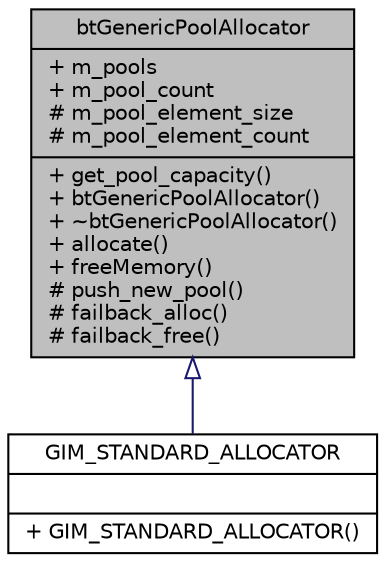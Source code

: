 digraph G
{
  edge [fontname="Helvetica",fontsize="10",labelfontname="Helvetica",labelfontsize="10"];
  node [fontname="Helvetica",fontsize="10",shape=record];
  Node1 [label="{btGenericPoolAllocator\n|+ m_pools\l+ m_pool_count\l# m_pool_element_size\l# m_pool_element_count\l|+ get_pool_capacity()\l+ btGenericPoolAllocator()\l+ ~btGenericPoolAllocator()\l+ allocate()\l+ freeMemory()\l# push_new_pool()\l# failback_alloc()\l# failback_free()\l}",height=0.2,width=0.4,color="black", fillcolor="grey75", style="filled" fontcolor="black"];
  Node1 -> Node2 [dir=back,color="midnightblue",fontsize="10",style="solid",arrowtail="empty",fontname="Helvetica"];
  Node2 [label="{GIM_STANDARD_ALLOCATOR\n||+ GIM_STANDARD_ALLOCATOR()\l}",height=0.2,width=0.4,color="black", fillcolor="white", style="filled",URL="$d3/dce/classGIM__STANDARD__ALLOCATOR.html"];
}
